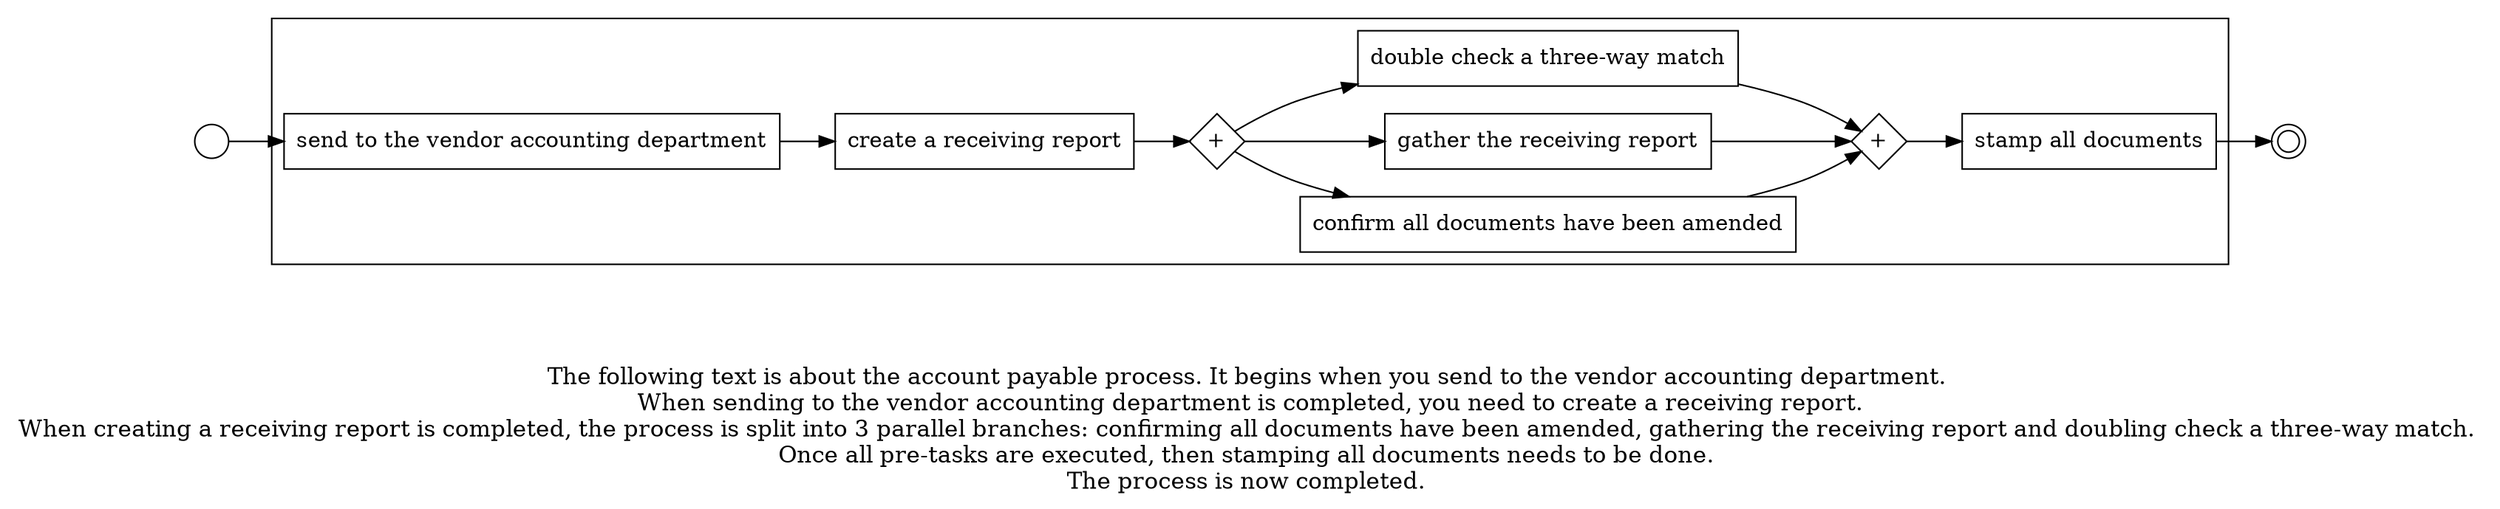 digraph account_payable_process_35 {
	graph [rankdir=LR]
	START_NODE [label="" shape=circle width=0.3]
	subgraph CLUSTER_0 {
		"send to the vendor accounting department" [shape=box]
		"create a receiving report" [shape=box]
		"send to the vendor accounting department" -> "create a receiving report"
		"AND_SPLIT--3. Document validation_2M7E" [label="+" fixedsize=true shape=diamond width=0.5]
		"create a receiving report" -> "AND_SPLIT--3. Document validation_2M7E"
		"confirm all documents have been amended" [shape=box]
		"AND_SPLIT--3. Document validation_2M7E" -> "confirm all documents have been amended"
		"gather the receiving report" [shape=box]
		"AND_SPLIT--3. Document validation_2M7E" -> "gather the receiving report"
		"double check a three-way match" [shape=box]
		"AND_SPLIT--3. Document validation_2M7E" -> "double check a three-way match"
		"AND_JOIN--3. Document validation_2M7E" [label="+" fixedsize=true shape=diamond width=0.5]
		"confirm all documents have been amended" -> "AND_JOIN--3. Document validation_2M7E"
		"gather the receiving report" -> "AND_JOIN--3. Document validation_2M7E"
		"double check a three-way match" -> "AND_JOIN--3. Document validation_2M7E"
		"stamp all documents" [shape=box]
		"AND_JOIN--3. Document validation_2M7E" -> "stamp all documents"
	}
	START_NODE -> "send to the vendor accounting department"
	END_NODE [label="" shape=doublecircle width=0.2]
	"stamp all documents" -> END_NODE
	fontsize=15 label="\n\n
The following text is about the account payable process. It begins when you send to the vendor accounting department. 
When sending to the vendor accounting department is completed, you need to create a receiving report.
When creating a receiving report is completed, the process is split into 3 parallel branches: confirming all documents have been amended, gathering the receiving report and doubling check a three-way match. 
Once all pre-tasks are executed, then stamping all documents needs to be done. 
The process is now completed. 
"
}
